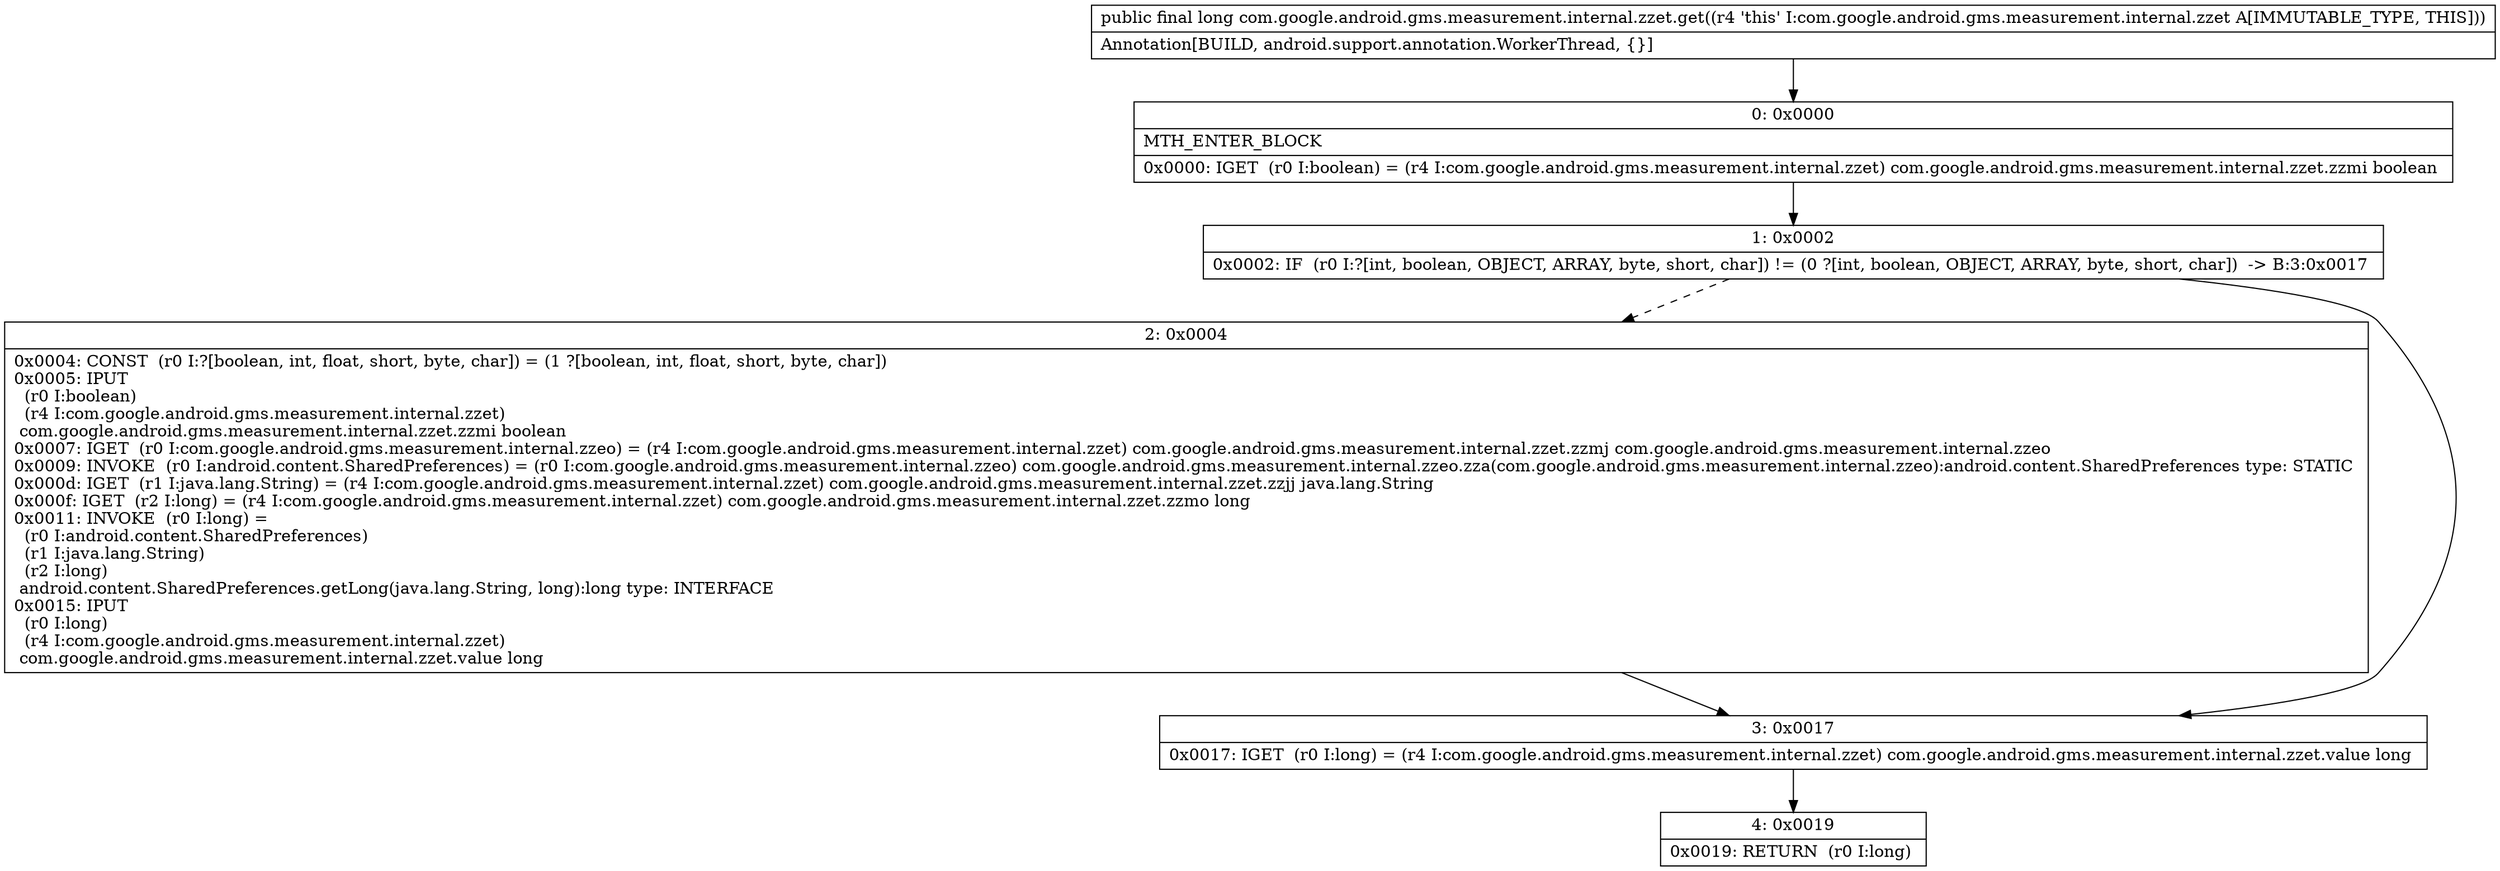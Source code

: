 digraph "CFG forcom.google.android.gms.measurement.internal.zzet.get()J" {
Node_0 [shape=record,label="{0\:\ 0x0000|MTH_ENTER_BLOCK\l|0x0000: IGET  (r0 I:boolean) = (r4 I:com.google.android.gms.measurement.internal.zzet) com.google.android.gms.measurement.internal.zzet.zzmi boolean \l}"];
Node_1 [shape=record,label="{1\:\ 0x0002|0x0002: IF  (r0 I:?[int, boolean, OBJECT, ARRAY, byte, short, char]) != (0 ?[int, boolean, OBJECT, ARRAY, byte, short, char])  \-\> B:3:0x0017 \l}"];
Node_2 [shape=record,label="{2\:\ 0x0004|0x0004: CONST  (r0 I:?[boolean, int, float, short, byte, char]) = (1 ?[boolean, int, float, short, byte, char]) \l0x0005: IPUT  \l  (r0 I:boolean)\l  (r4 I:com.google.android.gms.measurement.internal.zzet)\l com.google.android.gms.measurement.internal.zzet.zzmi boolean \l0x0007: IGET  (r0 I:com.google.android.gms.measurement.internal.zzeo) = (r4 I:com.google.android.gms.measurement.internal.zzet) com.google.android.gms.measurement.internal.zzet.zzmj com.google.android.gms.measurement.internal.zzeo \l0x0009: INVOKE  (r0 I:android.content.SharedPreferences) = (r0 I:com.google.android.gms.measurement.internal.zzeo) com.google.android.gms.measurement.internal.zzeo.zza(com.google.android.gms.measurement.internal.zzeo):android.content.SharedPreferences type: STATIC \l0x000d: IGET  (r1 I:java.lang.String) = (r4 I:com.google.android.gms.measurement.internal.zzet) com.google.android.gms.measurement.internal.zzet.zzjj java.lang.String \l0x000f: IGET  (r2 I:long) = (r4 I:com.google.android.gms.measurement.internal.zzet) com.google.android.gms.measurement.internal.zzet.zzmo long \l0x0011: INVOKE  (r0 I:long) = \l  (r0 I:android.content.SharedPreferences)\l  (r1 I:java.lang.String)\l  (r2 I:long)\l android.content.SharedPreferences.getLong(java.lang.String, long):long type: INTERFACE \l0x0015: IPUT  \l  (r0 I:long)\l  (r4 I:com.google.android.gms.measurement.internal.zzet)\l com.google.android.gms.measurement.internal.zzet.value long \l}"];
Node_3 [shape=record,label="{3\:\ 0x0017|0x0017: IGET  (r0 I:long) = (r4 I:com.google.android.gms.measurement.internal.zzet) com.google.android.gms.measurement.internal.zzet.value long \l}"];
Node_4 [shape=record,label="{4\:\ 0x0019|0x0019: RETURN  (r0 I:long) \l}"];
MethodNode[shape=record,label="{public final long com.google.android.gms.measurement.internal.zzet.get((r4 'this' I:com.google.android.gms.measurement.internal.zzet A[IMMUTABLE_TYPE, THIS]))  | Annotation[BUILD, android.support.annotation.WorkerThread, \{\}]\l}"];
MethodNode -> Node_0;
Node_0 -> Node_1;
Node_1 -> Node_2[style=dashed];
Node_1 -> Node_3;
Node_2 -> Node_3;
Node_3 -> Node_4;
}

